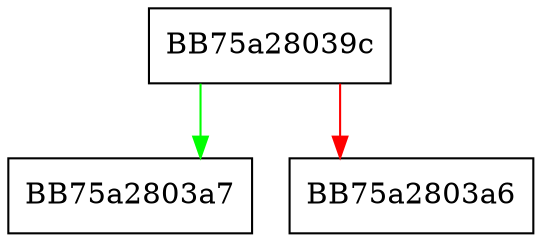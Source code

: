 digraph get_database {
  node [shape="box"];
  graph [splines=ortho];
  BB75a28039c -> BB75a2803a7 [color="green"];
  BB75a28039c -> BB75a2803a6 [color="red"];
}